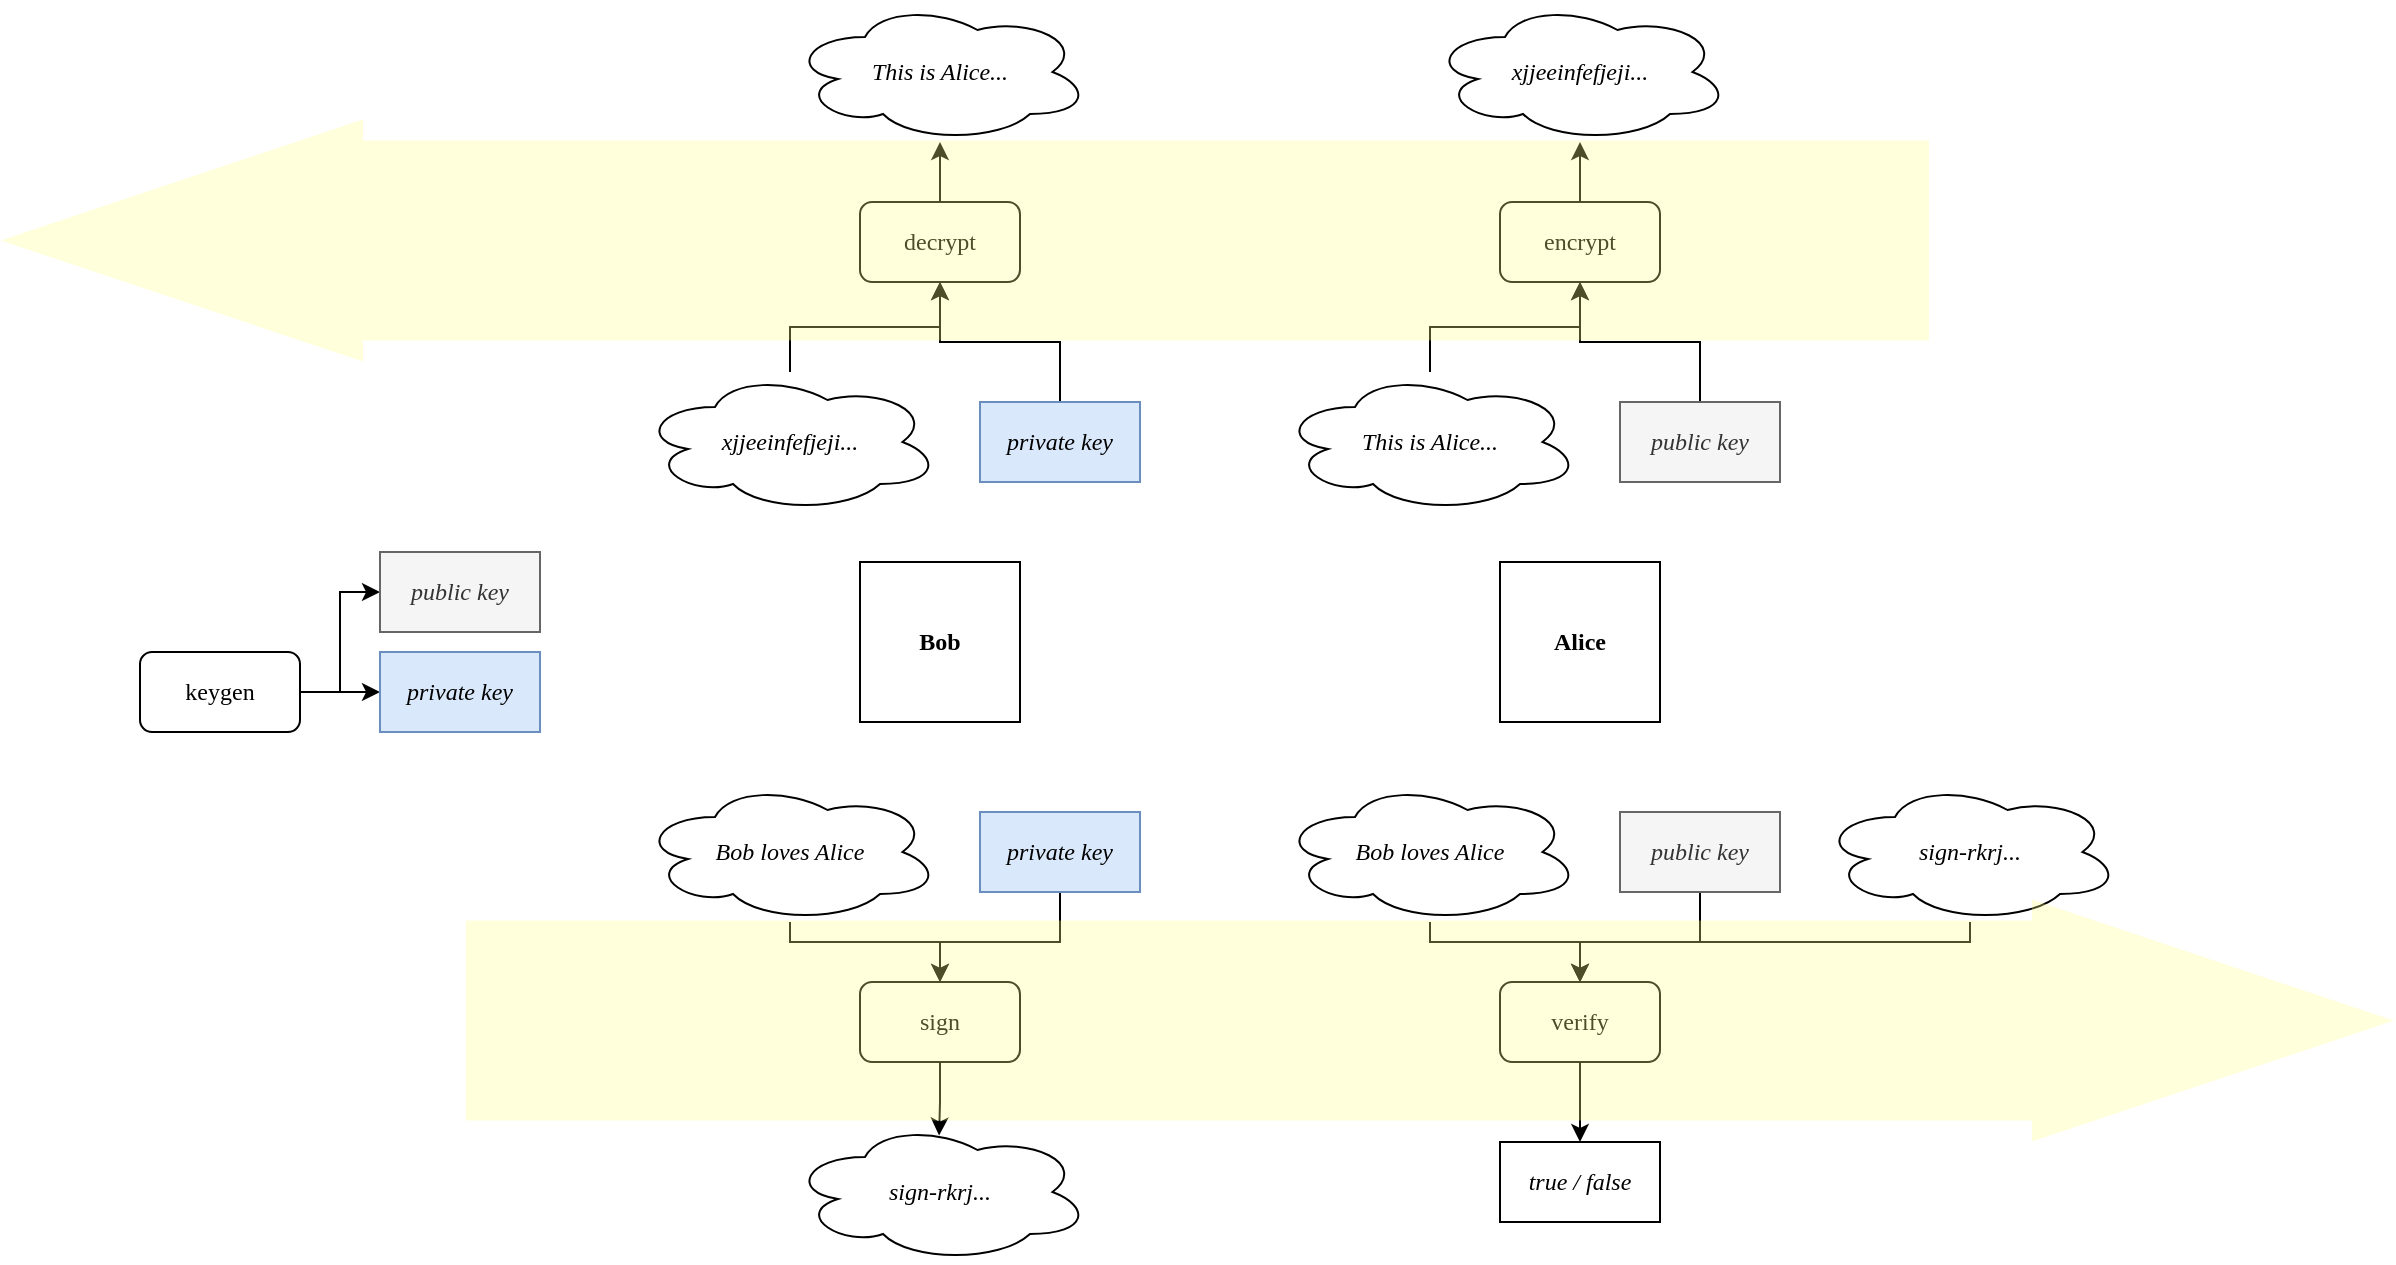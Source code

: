 <mxfile version="21.6.5" type="github">
  <diagram name="第 1 页" id="UYDKinWvIqmGs2-xWUVX">
    <mxGraphModel dx="2087" dy="2052" grid="1" gridSize="10" guides="1" tooltips="1" connect="1" arrows="1" fold="1" page="1" pageScale="1" pageWidth="827" pageHeight="1169" math="0" shadow="0">
      <root>
        <mxCell id="0" />
        <mxCell id="1" parent="0" />
        <mxCell id="VpqchyBaENkn2THpSNFP-2" value="Bob" style="whiteSpace=wrap;html=1;aspect=fixed;fontFamily=Times New Roman;fontStyle=1" parent="1" vertex="1">
          <mxGeometry x="280" y="180" width="80" height="80" as="geometry" />
        </mxCell>
        <mxCell id="VpqchyBaENkn2THpSNFP-3" value="Alice" style="whiteSpace=wrap;html=1;aspect=fixed;fontFamily=Times New Roman;fontStyle=1" parent="1" vertex="1">
          <mxGeometry x="600" y="180" width="80" height="80" as="geometry" />
        </mxCell>
        <mxCell id="VpqchyBaENkn2THpSNFP-7" style="edgeStyle=orthogonalEdgeStyle;rounded=0;orthogonalLoop=1;jettySize=auto;html=1;" parent="1" source="VpqchyBaENkn2THpSNFP-4" target="VpqchyBaENkn2THpSNFP-6" edge="1">
          <mxGeometry relative="1" as="geometry" />
        </mxCell>
        <mxCell id="VpqchyBaENkn2THpSNFP-8" style="edgeStyle=orthogonalEdgeStyle;rounded=0;orthogonalLoop=1;jettySize=auto;html=1;entryX=0;entryY=0.5;entryDx=0;entryDy=0;" parent="1" source="VpqchyBaENkn2THpSNFP-4" target="VpqchyBaENkn2THpSNFP-5" edge="1">
          <mxGeometry relative="1" as="geometry" />
        </mxCell>
        <mxCell id="VpqchyBaENkn2THpSNFP-4" value="keygen" style="rounded=1;whiteSpace=wrap;html=1;fontFamily=Times New Roman;" parent="1" vertex="1">
          <mxGeometry x="-80" y="225" width="80" height="40" as="geometry" />
        </mxCell>
        <mxCell id="VpqchyBaENkn2THpSNFP-5" value="public key" style="rounded=0;whiteSpace=wrap;html=1;fontFamily=Times New Roman;fontStyle=2;fillColor=#f5f5f5;strokeColor=#666666;fontColor=#333333;" parent="1" vertex="1">
          <mxGeometry x="40" y="175" width="80" height="40" as="geometry" />
        </mxCell>
        <mxCell id="VpqchyBaENkn2THpSNFP-6" value="private key" style="rounded=0;whiteSpace=wrap;html=1;fontFamily=Times New Roman;fontStyle=2;fillColor=#dae8fc;strokeColor=#6c8ebf;" parent="1" vertex="1">
          <mxGeometry x="40" y="225" width="80" height="40" as="geometry" />
        </mxCell>
        <mxCell id="VpqchyBaENkn2THpSNFP-12" style="edgeStyle=orthogonalEdgeStyle;rounded=0;orthogonalLoop=1;jettySize=auto;html=1;" parent="1" source="VpqchyBaENkn2THpSNFP-9" target="VpqchyBaENkn2THpSNFP-10" edge="1">
          <mxGeometry relative="1" as="geometry" />
        </mxCell>
        <mxCell id="VpqchyBaENkn2THpSNFP-9" value="&lt;font face=&quot;Times New Roman&quot;&gt;This is Alice...&lt;/font&gt;" style="ellipse;shape=cloud;whiteSpace=wrap;html=1;fontStyle=2" parent="1" vertex="1">
          <mxGeometry x="490" y="85" width="150" height="70" as="geometry" />
        </mxCell>
        <mxCell id="VpqchyBaENkn2THpSNFP-15" style="edgeStyle=orthogonalEdgeStyle;rounded=0;orthogonalLoop=1;jettySize=auto;html=1;" parent="1" source="VpqchyBaENkn2THpSNFP-10" target="VpqchyBaENkn2THpSNFP-14" edge="1">
          <mxGeometry relative="1" as="geometry" />
        </mxCell>
        <mxCell id="VpqchyBaENkn2THpSNFP-10" value="encrypt" style="rounded=1;whiteSpace=wrap;html=1;fontFamily=Times New Roman;" parent="1" vertex="1">
          <mxGeometry x="600" width="80" height="40" as="geometry" />
        </mxCell>
        <mxCell id="VpqchyBaENkn2THpSNFP-13" style="edgeStyle=orthogonalEdgeStyle;rounded=0;orthogonalLoop=1;jettySize=auto;html=1;entryX=0.5;entryY=1;entryDx=0;entryDy=0;" parent="1" source="VpqchyBaENkn2THpSNFP-11" target="VpqchyBaENkn2THpSNFP-10" edge="1">
          <mxGeometry relative="1" as="geometry" />
        </mxCell>
        <mxCell id="VpqchyBaENkn2THpSNFP-11" value="public key" style="rounded=0;whiteSpace=wrap;html=1;fontFamily=Times New Roman;fontStyle=2;fillColor=#f5f5f5;strokeColor=#666666;fontColor=#333333;" parent="1" vertex="1">
          <mxGeometry x="660" y="100" width="80" height="40" as="geometry" />
        </mxCell>
        <mxCell id="VpqchyBaENkn2THpSNFP-14" value="&lt;font face=&quot;Times New Roman&quot;&gt;xjjeeinfefjeji...&lt;/font&gt;" style="ellipse;shape=cloud;whiteSpace=wrap;html=1;fontStyle=2" parent="1" vertex="1">
          <mxGeometry x="565" y="-100" width="150" height="70" as="geometry" />
        </mxCell>
        <mxCell id="VpqchyBaENkn2THpSNFP-16" style="edgeStyle=orthogonalEdgeStyle;rounded=0;orthogonalLoop=1;jettySize=auto;html=1;" parent="1" source="VpqchyBaENkn2THpSNFP-17" target="VpqchyBaENkn2THpSNFP-19" edge="1">
          <mxGeometry relative="1" as="geometry" />
        </mxCell>
        <mxCell id="VpqchyBaENkn2THpSNFP-17" value="&lt;font face=&quot;Times New Roman&quot;&gt;xjjeeinfefjeji...&lt;/font&gt;" style="ellipse;shape=cloud;whiteSpace=wrap;html=1;fontStyle=2" parent="1" vertex="1">
          <mxGeometry x="170" y="85" width="150" height="70" as="geometry" />
        </mxCell>
        <mxCell id="VpqchyBaENkn2THpSNFP-18" style="edgeStyle=orthogonalEdgeStyle;rounded=0;orthogonalLoop=1;jettySize=auto;html=1;" parent="1" source="VpqchyBaENkn2THpSNFP-19" target="VpqchyBaENkn2THpSNFP-22" edge="1">
          <mxGeometry relative="1" as="geometry" />
        </mxCell>
        <mxCell id="VpqchyBaENkn2THpSNFP-19" value="decrypt" style="rounded=1;whiteSpace=wrap;html=1;fontFamily=Times New Roman;" parent="1" vertex="1">
          <mxGeometry x="280" width="80" height="40" as="geometry" />
        </mxCell>
        <mxCell id="VpqchyBaENkn2THpSNFP-20" style="edgeStyle=orthogonalEdgeStyle;rounded=0;orthogonalLoop=1;jettySize=auto;html=1;entryX=0.5;entryY=1;entryDx=0;entryDy=0;" parent="1" source="VpqchyBaENkn2THpSNFP-21" target="VpqchyBaENkn2THpSNFP-19" edge="1">
          <mxGeometry relative="1" as="geometry" />
        </mxCell>
        <mxCell id="VpqchyBaENkn2THpSNFP-21" value="private key" style="rounded=0;whiteSpace=wrap;html=1;fontFamily=Times New Roman;fontStyle=2;fillColor=#dae8fc;strokeColor=#6c8ebf;" parent="1" vertex="1">
          <mxGeometry x="340" y="100" width="80" height="40" as="geometry" />
        </mxCell>
        <mxCell id="VpqchyBaENkn2THpSNFP-22" value="&lt;font face=&quot;Times New Roman&quot;&gt;This is Alice...&lt;/font&gt;" style="ellipse;shape=cloud;whiteSpace=wrap;html=1;fontStyle=2" parent="1" vertex="1">
          <mxGeometry x="245" y="-100" width="150" height="70" as="geometry" />
        </mxCell>
        <mxCell id="VpqchyBaENkn2THpSNFP-30" style="edgeStyle=orthogonalEdgeStyle;rounded=0;orthogonalLoop=1;jettySize=auto;html=1;entryX=0.497;entryY=0.097;entryDx=0;entryDy=0;entryPerimeter=0;" parent="1" source="VpqchyBaENkn2THpSNFP-23" target="VpqchyBaENkn2THpSNFP-29" edge="1">
          <mxGeometry relative="1" as="geometry" />
        </mxCell>
        <mxCell id="VpqchyBaENkn2THpSNFP-23" value="sign" style="rounded=1;whiteSpace=wrap;html=1;fontFamily=Times New Roman;" parent="1" vertex="1">
          <mxGeometry x="280" y="390" width="80" height="40" as="geometry" />
        </mxCell>
        <mxCell id="VpqchyBaENkn2THpSNFP-27" style="edgeStyle=orthogonalEdgeStyle;rounded=0;orthogonalLoop=1;jettySize=auto;html=1;entryX=0.5;entryY=0;entryDx=0;entryDy=0;" parent="1" source="VpqchyBaENkn2THpSNFP-25" target="VpqchyBaENkn2THpSNFP-23" edge="1">
          <mxGeometry relative="1" as="geometry">
            <Array as="points">
              <mxPoint x="245" y="370" />
              <mxPoint x="320" y="370" />
            </Array>
          </mxGeometry>
        </mxCell>
        <mxCell id="VpqchyBaENkn2THpSNFP-25" value="&lt;font face=&quot;Times New Roman&quot;&gt;Bob loves Alice&lt;/font&gt;" style="ellipse;shape=cloud;whiteSpace=wrap;html=1;fontStyle=2" parent="1" vertex="1">
          <mxGeometry x="170" y="290" width="150" height="70" as="geometry" />
        </mxCell>
        <mxCell id="VpqchyBaENkn2THpSNFP-28" style="edgeStyle=orthogonalEdgeStyle;rounded=0;orthogonalLoop=1;jettySize=auto;html=1;" parent="1" source="VpqchyBaENkn2THpSNFP-26" edge="1">
          <mxGeometry relative="1" as="geometry">
            <mxPoint x="320" y="390" as="targetPoint" />
            <Array as="points">
              <mxPoint x="380" y="370" />
              <mxPoint x="320" y="370" />
            </Array>
          </mxGeometry>
        </mxCell>
        <mxCell id="VpqchyBaENkn2THpSNFP-26" value="private key" style="rounded=0;whiteSpace=wrap;html=1;fontFamily=Times New Roman;fontStyle=2;fillColor=#dae8fc;strokeColor=#6c8ebf;" parent="1" vertex="1">
          <mxGeometry x="340" y="305" width="80" height="40" as="geometry" />
        </mxCell>
        <mxCell id="VpqchyBaENkn2THpSNFP-29" value="&lt;font face=&quot;Times New Roman&quot;&gt;sign-rkrj...&lt;/font&gt;" style="ellipse;shape=cloud;whiteSpace=wrap;html=1;fontStyle=2" parent="1" vertex="1">
          <mxGeometry x="245" y="460" width="150" height="70" as="geometry" />
        </mxCell>
        <mxCell id="VpqchyBaENkn2THpSNFP-39" style="edgeStyle=orthogonalEdgeStyle;rounded=0;orthogonalLoop=1;jettySize=auto;html=1;entryX=0.5;entryY=0;entryDx=0;entryDy=0;" parent="1" source="VpqchyBaENkn2THpSNFP-32" target="VpqchyBaENkn2THpSNFP-38" edge="1">
          <mxGeometry relative="1" as="geometry" />
        </mxCell>
        <mxCell id="VpqchyBaENkn2THpSNFP-32" value="verify" style="rounded=1;whiteSpace=wrap;html=1;fontFamily=Times New Roman;" parent="1" vertex="1">
          <mxGeometry x="600" y="390" width="80" height="40" as="geometry" />
        </mxCell>
        <mxCell id="VpqchyBaENkn2THpSNFP-33" style="edgeStyle=orthogonalEdgeStyle;rounded=0;orthogonalLoop=1;jettySize=auto;html=1;entryX=0.5;entryY=0;entryDx=0;entryDy=0;" parent="1" source="VpqchyBaENkn2THpSNFP-34" target="VpqchyBaENkn2THpSNFP-32" edge="1">
          <mxGeometry relative="1" as="geometry">
            <Array as="points">
              <mxPoint x="565" y="370" />
              <mxPoint x="640" y="370" />
            </Array>
          </mxGeometry>
        </mxCell>
        <mxCell id="VpqchyBaENkn2THpSNFP-34" value="&lt;font face=&quot;Times New Roman&quot;&gt;Bob loves Alice&lt;/font&gt;" style="ellipse;shape=cloud;whiteSpace=wrap;html=1;fontStyle=2" parent="1" vertex="1">
          <mxGeometry x="490" y="290" width="150" height="70" as="geometry" />
        </mxCell>
        <mxCell id="VpqchyBaENkn2THpSNFP-35" style="edgeStyle=orthogonalEdgeStyle;rounded=0;orthogonalLoop=1;jettySize=auto;html=1;" parent="1" source="VpqchyBaENkn2THpSNFP-36" edge="1">
          <mxGeometry relative="1" as="geometry">
            <mxPoint x="640" y="390" as="targetPoint" />
            <Array as="points">
              <mxPoint x="700" y="370" />
              <mxPoint x="640" y="370" />
            </Array>
          </mxGeometry>
        </mxCell>
        <mxCell id="VpqchyBaENkn2THpSNFP-36" value="public key" style="rounded=0;whiteSpace=wrap;html=1;fontFamily=Times New Roman;fontStyle=2;fillColor=#f5f5f5;strokeColor=#666666;fontColor=#333333;" parent="1" vertex="1">
          <mxGeometry x="660" y="305" width="80" height="40" as="geometry" />
        </mxCell>
        <mxCell id="VpqchyBaENkn2THpSNFP-40" style="edgeStyle=orthogonalEdgeStyle;rounded=0;orthogonalLoop=1;jettySize=auto;html=1;" parent="1" source="VpqchyBaENkn2THpSNFP-37" target="VpqchyBaENkn2THpSNFP-32" edge="1">
          <mxGeometry relative="1" as="geometry">
            <Array as="points">
              <mxPoint x="835" y="370" />
              <mxPoint x="640" y="370" />
            </Array>
          </mxGeometry>
        </mxCell>
        <mxCell id="VpqchyBaENkn2THpSNFP-37" value="&lt;font face=&quot;Times New Roman&quot;&gt;sign-rkrj...&lt;/font&gt;" style="ellipse;shape=cloud;whiteSpace=wrap;html=1;fontStyle=2" parent="1" vertex="1">
          <mxGeometry x="760" y="290" width="150" height="70" as="geometry" />
        </mxCell>
        <mxCell id="VpqchyBaENkn2THpSNFP-38" value="true / false" style="rounded=0;whiteSpace=wrap;html=1;fontFamily=Times New Roman;fontStyle=2;" parent="1" vertex="1">
          <mxGeometry x="600" y="470" width="80" height="40" as="geometry" />
        </mxCell>
        <mxCell id="cLuyU1niX1HEjq6OWsiv-1" value="" style="shape=flexArrow;endArrow=classic;html=1;rounded=0;width=100;endSize=60;startSize=60;strokeColor=none;fillColor=#ffff88;opacity=30;" edge="1" parent="1">
          <mxGeometry width="50" height="50" relative="1" as="geometry">
            <mxPoint x="815" y="19.29" as="sourcePoint" />
            <mxPoint x="-150" y="19.29" as="targetPoint" />
          </mxGeometry>
        </mxCell>
        <mxCell id="cLuyU1niX1HEjq6OWsiv-2" value="" style="shape=flexArrow;endArrow=classic;html=1;rounded=0;width=100;endSize=60;startSize=60;strokeColor=none;fillColor=#ffff88;opacity=30;" edge="1" parent="1">
          <mxGeometry width="50" height="50" relative="1" as="geometry">
            <mxPoint x="82.5" y="409.29" as="sourcePoint" />
            <mxPoint x="1047.5" y="409.29" as="targetPoint" />
          </mxGeometry>
        </mxCell>
      </root>
    </mxGraphModel>
  </diagram>
</mxfile>
